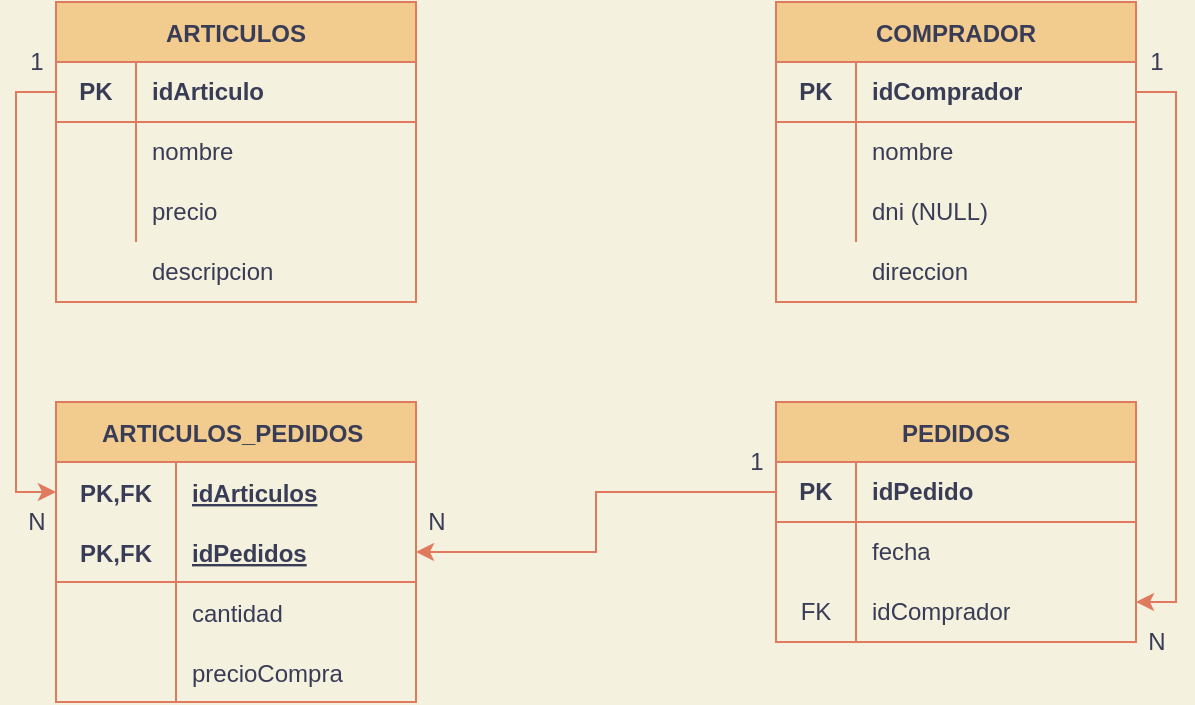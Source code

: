 <mxfile>
    <diagram id="yITl7FX_GImQq4BKGkRN" name="Página-1">
        <mxGraphModel dx="704" dy="457" grid="1" gridSize="10" guides="1" tooltips="1" connect="1" arrows="1" fold="1" page="1" pageScale="1" pageWidth="827" pageHeight="1169" background="#F4F1DE" math="0" shadow="0">
            <root>
                <mxCell id="0"/>
                <mxCell id="1" parent="0"/>
                <mxCell id="2y7vr3hFKQ3ycM6i9SCM-15" value="" style="group;fontColor=#393C56;" parent="1" vertex="1" connectable="0">
                    <mxGeometry x="144" y="40" width="180" height="150" as="geometry"/>
                </mxCell>
                <mxCell id="nqDEaJfBSwZcffI5wtSR-48" value="ARTICULOS" style="shape=table;startSize=30;container=1;collapsible=0;childLayout=tableLayout;fixedRows=1;rowLines=0;fontStyle=1;align=center;pointerEvents=1;fillColor=#F2CC8F;strokeColor=#E07A5F;fontColor=#393C56;" parent="2y7vr3hFKQ3ycM6i9SCM-15" vertex="1">
                    <mxGeometry width="180" height="150" as="geometry"/>
                </mxCell>
                <mxCell id="nqDEaJfBSwZcffI5wtSR-49" value="" style="shape=partialRectangle;html=1;whiteSpace=wrap;collapsible=0;dropTarget=0;pointerEvents=1;fillColor=none;top=0;left=0;bottom=1;right=0;points=[[0,0.5],[1,0.5]];portConstraint=eastwest;strokeColor=#E07A5F;fontColor=#393C56;" parent="nqDEaJfBSwZcffI5wtSR-48" vertex="1">
                    <mxGeometry y="30" width="180" height="30" as="geometry"/>
                </mxCell>
                <mxCell id="nqDEaJfBSwZcffI5wtSR-50" value="&lt;b&gt;PK&lt;/b&gt;" style="shape=partialRectangle;html=1;whiteSpace=wrap;connectable=0;fillColor=none;top=0;left=0;bottom=0;right=0;overflow=hidden;pointerEvents=1;strokeColor=#E07A5F;fontColor=#393C56;" parent="nqDEaJfBSwZcffI5wtSR-49" vertex="1">
                    <mxGeometry width="40" height="30" as="geometry">
                        <mxRectangle width="40" height="30" as="alternateBounds"/>
                    </mxGeometry>
                </mxCell>
                <mxCell id="nqDEaJfBSwZcffI5wtSR-51" value="&lt;b&gt;idArticulo&lt;/b&gt;" style="shape=partialRectangle;html=1;whiteSpace=wrap;connectable=0;fillColor=none;top=0;left=0;bottom=0;right=0;align=left;spacingLeft=6;overflow=hidden;pointerEvents=1;strokeColor=#E07A5F;fontColor=#393C56;" parent="nqDEaJfBSwZcffI5wtSR-49" vertex="1">
                    <mxGeometry x="40" width="140" height="30" as="geometry">
                        <mxRectangle width="140" height="30" as="alternateBounds"/>
                    </mxGeometry>
                </mxCell>
                <mxCell id="nqDEaJfBSwZcffI5wtSR-52" value="" style="shape=partialRectangle;html=1;whiteSpace=wrap;collapsible=0;dropTarget=0;pointerEvents=1;fillColor=none;top=0;left=0;bottom=0;right=0;points=[[0,0.5],[1,0.5]];portConstraint=eastwest;strokeColor=#E07A5F;fontColor=#393C56;" parent="nqDEaJfBSwZcffI5wtSR-48" vertex="1">
                    <mxGeometry y="60" width="180" height="30" as="geometry"/>
                </mxCell>
                <mxCell id="nqDEaJfBSwZcffI5wtSR-53" value="" style="shape=partialRectangle;html=1;whiteSpace=wrap;connectable=0;fillColor=none;top=0;left=0;bottom=0;right=0;overflow=hidden;pointerEvents=1;strokeColor=#E07A5F;fontColor=#393C56;" parent="nqDEaJfBSwZcffI5wtSR-52" vertex="1">
                    <mxGeometry width="40" height="30" as="geometry">
                        <mxRectangle width="40" height="30" as="alternateBounds"/>
                    </mxGeometry>
                </mxCell>
                <mxCell id="nqDEaJfBSwZcffI5wtSR-54" value="nombre" style="shape=partialRectangle;html=1;whiteSpace=wrap;connectable=0;fillColor=none;top=0;left=0;bottom=0;right=0;align=left;spacingLeft=6;overflow=hidden;pointerEvents=1;strokeColor=#E07A5F;fontColor=#393C56;" parent="nqDEaJfBSwZcffI5wtSR-52" vertex="1">
                    <mxGeometry x="40" width="140" height="30" as="geometry">
                        <mxRectangle width="140" height="30" as="alternateBounds"/>
                    </mxGeometry>
                </mxCell>
                <mxCell id="nqDEaJfBSwZcffI5wtSR-55" value="" style="shape=partialRectangle;html=1;whiteSpace=wrap;collapsible=0;dropTarget=0;pointerEvents=1;fillColor=none;top=0;left=0;bottom=0;right=0;points=[[0,0.5],[1,0.5]];portConstraint=eastwest;strokeColor=#E07A5F;fontColor=#393C56;" parent="nqDEaJfBSwZcffI5wtSR-48" vertex="1">
                    <mxGeometry y="90" width="180" height="30" as="geometry"/>
                </mxCell>
                <mxCell id="nqDEaJfBSwZcffI5wtSR-56" value="" style="shape=partialRectangle;html=1;whiteSpace=wrap;connectable=0;fillColor=none;top=0;left=0;bottom=0;right=0;overflow=hidden;pointerEvents=1;strokeColor=#E07A5F;fontColor=#393C56;" parent="nqDEaJfBSwZcffI5wtSR-55" vertex="1">
                    <mxGeometry width="40" height="30" as="geometry">
                        <mxRectangle width="40" height="30" as="alternateBounds"/>
                    </mxGeometry>
                </mxCell>
                <mxCell id="nqDEaJfBSwZcffI5wtSR-57" value="precio" style="shape=partialRectangle;html=1;whiteSpace=wrap;connectable=0;fillColor=none;top=0;left=0;bottom=0;right=0;align=left;spacingLeft=6;overflow=hidden;pointerEvents=1;strokeColor=#E07A5F;fontColor=#393C56;" parent="nqDEaJfBSwZcffI5wtSR-55" vertex="1">
                    <mxGeometry x="40" width="140" height="30" as="geometry">
                        <mxRectangle width="140" height="30" as="alternateBounds"/>
                    </mxGeometry>
                </mxCell>
                <mxCell id="nqDEaJfBSwZcffI5wtSR-58" value="descripcion" style="shape=partialRectangle;html=1;whiteSpace=wrap;connectable=0;fillColor=none;top=0;left=0;bottom=0;right=0;align=left;spacingLeft=6;overflow=hidden;pointerEvents=1;strokeColor=#E07A5F;fontColor=#393C56;" parent="2y7vr3hFKQ3ycM6i9SCM-15" vertex="1">
                    <mxGeometry x="40" y="120" width="140" height="30" as="geometry">
                        <mxRectangle width="140" height="30" as="alternateBounds"/>
                    </mxGeometry>
                </mxCell>
                <mxCell id="2y7vr3hFKQ3ycM6i9SCM-16" value="" style="group;fontColor=#393C56;" parent="1" vertex="1" connectable="0">
                    <mxGeometry x="504" y="240" width="180" height="150" as="geometry"/>
                </mxCell>
                <mxCell id="2y7vr3hFKQ3ycM6i9SCM-1" value="PEDIDOS" style="shape=table;startSize=30;container=1;collapsible=0;childLayout=tableLayout;fixedRows=1;rowLines=0;fontStyle=1;align=center;pointerEvents=1;fillColor=#F2CC8F;strokeColor=#E07A5F;fontColor=#393C56;" parent="2y7vr3hFKQ3ycM6i9SCM-16" vertex="1">
                    <mxGeometry width="180" height="120" as="geometry"/>
                </mxCell>
                <mxCell id="2y7vr3hFKQ3ycM6i9SCM-2" value="" style="shape=partialRectangle;html=1;whiteSpace=wrap;collapsible=0;dropTarget=0;pointerEvents=1;fillColor=none;top=0;left=0;bottom=1;right=0;points=[[0,0.5],[1,0.5]];portConstraint=eastwest;strokeColor=#E07A5F;fontColor=#393C56;" parent="2y7vr3hFKQ3ycM6i9SCM-1" vertex="1">
                    <mxGeometry y="30" width="180" height="30" as="geometry"/>
                </mxCell>
                <mxCell id="2y7vr3hFKQ3ycM6i9SCM-3" value="&lt;b&gt;PK&lt;/b&gt;" style="shape=partialRectangle;html=1;whiteSpace=wrap;connectable=0;fillColor=none;top=0;left=0;bottom=0;right=0;overflow=hidden;pointerEvents=1;strokeColor=#E07A5F;fontColor=#393C56;" parent="2y7vr3hFKQ3ycM6i9SCM-2" vertex="1">
                    <mxGeometry width="40" height="30" as="geometry">
                        <mxRectangle width="40" height="30" as="alternateBounds"/>
                    </mxGeometry>
                </mxCell>
                <mxCell id="2y7vr3hFKQ3ycM6i9SCM-4" value="&lt;b&gt;idPedido&lt;/b&gt;" style="shape=partialRectangle;html=1;whiteSpace=wrap;connectable=0;fillColor=none;top=0;left=0;bottom=0;right=0;align=left;spacingLeft=6;overflow=hidden;pointerEvents=1;strokeColor=#E07A5F;fontColor=#393C56;" parent="2y7vr3hFKQ3ycM6i9SCM-2" vertex="1">
                    <mxGeometry x="40" width="140" height="30" as="geometry">
                        <mxRectangle width="140" height="30" as="alternateBounds"/>
                    </mxGeometry>
                </mxCell>
                <mxCell id="2y7vr3hFKQ3ycM6i9SCM-5" value="" style="shape=partialRectangle;html=1;whiteSpace=wrap;collapsible=0;dropTarget=0;pointerEvents=1;fillColor=none;top=0;left=0;bottom=0;right=0;points=[[0,0.5],[1,0.5]];portConstraint=eastwest;strokeColor=#E07A5F;fontColor=#393C56;" parent="2y7vr3hFKQ3ycM6i9SCM-1" vertex="1">
                    <mxGeometry y="60" width="180" height="30" as="geometry"/>
                </mxCell>
                <mxCell id="2y7vr3hFKQ3ycM6i9SCM-6" value="" style="shape=partialRectangle;html=1;whiteSpace=wrap;connectable=0;fillColor=none;top=0;left=0;bottom=0;right=0;overflow=hidden;pointerEvents=1;strokeColor=#E07A5F;fontColor=#393C56;" parent="2y7vr3hFKQ3ycM6i9SCM-5" vertex="1">
                    <mxGeometry width="40" height="30" as="geometry">
                        <mxRectangle width="40" height="30" as="alternateBounds"/>
                    </mxGeometry>
                </mxCell>
                <mxCell id="2y7vr3hFKQ3ycM6i9SCM-7" value="fecha" style="shape=partialRectangle;html=1;whiteSpace=wrap;connectable=0;fillColor=none;top=0;left=0;bottom=0;right=0;align=left;spacingLeft=6;overflow=hidden;pointerEvents=1;strokeColor=#E07A5F;fontColor=#393C56;" parent="2y7vr3hFKQ3ycM6i9SCM-5" vertex="1">
                    <mxGeometry x="40" width="140" height="30" as="geometry">
                        <mxRectangle width="140" height="30" as="alternateBounds"/>
                    </mxGeometry>
                </mxCell>
                <mxCell id="2y7vr3hFKQ3ycM6i9SCM-8" value="" style="shape=partialRectangle;html=1;whiteSpace=wrap;collapsible=0;dropTarget=0;pointerEvents=1;fillColor=none;top=0;left=0;bottom=0;right=0;points=[[0,0.5],[1,0.5]];portConstraint=eastwest;strokeColor=#E07A5F;fontColor=#393C56;" parent="2y7vr3hFKQ3ycM6i9SCM-1" vertex="1">
                    <mxGeometry y="90" width="180" height="30" as="geometry"/>
                </mxCell>
                <mxCell id="2y7vr3hFKQ3ycM6i9SCM-9" value="" style="shape=partialRectangle;html=1;whiteSpace=wrap;connectable=0;fillColor=none;top=0;left=0;bottom=0;right=0;overflow=hidden;pointerEvents=1;strokeColor=#E07A5F;fontColor=#393C56;" parent="2y7vr3hFKQ3ycM6i9SCM-8" vertex="1">
                    <mxGeometry width="40" height="30" as="geometry">
                        <mxRectangle width="40" height="30" as="alternateBounds"/>
                    </mxGeometry>
                </mxCell>
                <mxCell id="2y7vr3hFKQ3ycM6i9SCM-10" value="" style="shape=partialRectangle;html=1;whiteSpace=wrap;connectable=0;fillColor=none;top=0;left=0;bottom=0;right=0;align=left;spacingLeft=6;overflow=hidden;pointerEvents=1;strokeColor=#E07A5F;fontColor=#393C56;" parent="2y7vr3hFKQ3ycM6i9SCM-8" vertex="1">
                    <mxGeometry x="40" width="140" height="30" as="geometry">
                        <mxRectangle width="140" height="30" as="alternateBounds"/>
                    </mxGeometry>
                </mxCell>
                <mxCell id="2y7vr3hFKQ3ycM6i9SCM-11" value="idComprador" style="shape=partialRectangle;html=1;whiteSpace=wrap;connectable=0;fillColor=none;top=0;left=0;bottom=0;right=0;align=left;spacingLeft=6;overflow=hidden;pointerEvents=1;strokeColor=#E07A5F;fontColor=#393C56;" parent="2y7vr3hFKQ3ycM6i9SCM-16" vertex="1">
                    <mxGeometry x="40" y="90" width="140" height="30" as="geometry">
                        <mxRectangle width="140" height="30" as="alternateBounds"/>
                    </mxGeometry>
                </mxCell>
                <mxCell id="_0btka0ggfCFEl4Sv_sZ-4" value="FK" style="shape=partialRectangle;html=1;whiteSpace=wrap;connectable=0;fillColor=none;top=0;left=0;bottom=0;right=0;overflow=hidden;pointerEvents=1;strokeColor=#E07A5F;fontColor=#393C56;" parent="2y7vr3hFKQ3ycM6i9SCM-16" vertex="1">
                    <mxGeometry y="90" width="40" height="30" as="geometry">
                        <mxRectangle width="40" height="30" as="alternateBounds"/>
                    </mxGeometry>
                </mxCell>
                <mxCell id="2y7vr3hFKQ3ycM6i9SCM-17" value="" style="group;fontColor=#393C56;" parent="1" vertex="1" connectable="0">
                    <mxGeometry x="504" y="40" width="180" height="150" as="geometry"/>
                </mxCell>
                <mxCell id="nqDEaJfBSwZcffI5wtSR-62" value="COMPRADOR" style="shape=table;startSize=30;container=1;collapsible=0;childLayout=tableLayout;fixedRows=1;rowLines=0;fontStyle=1;align=center;pointerEvents=1;fillColor=#F2CC8F;strokeColor=#E07A5F;fontColor=#393C56;" parent="2y7vr3hFKQ3ycM6i9SCM-17" vertex="1">
                    <mxGeometry width="180" height="150" as="geometry"/>
                </mxCell>
                <mxCell id="nqDEaJfBSwZcffI5wtSR-63" value="" style="shape=partialRectangle;html=1;whiteSpace=wrap;collapsible=0;dropTarget=0;pointerEvents=1;fillColor=none;top=0;left=0;bottom=1;right=0;points=[[0,0.5],[1,0.5]];portConstraint=eastwest;strokeColor=#E07A5F;fontColor=#393C56;" parent="nqDEaJfBSwZcffI5wtSR-62" vertex="1">
                    <mxGeometry y="30" width="180" height="30" as="geometry"/>
                </mxCell>
                <mxCell id="nqDEaJfBSwZcffI5wtSR-64" value="&lt;b&gt;PK&lt;/b&gt;" style="shape=partialRectangle;html=1;whiteSpace=wrap;connectable=0;fillColor=none;top=0;left=0;bottom=0;right=0;overflow=hidden;pointerEvents=1;strokeColor=#E07A5F;fontColor=#393C56;" parent="nqDEaJfBSwZcffI5wtSR-63" vertex="1">
                    <mxGeometry width="40" height="30" as="geometry">
                        <mxRectangle width="40" height="30" as="alternateBounds"/>
                    </mxGeometry>
                </mxCell>
                <mxCell id="nqDEaJfBSwZcffI5wtSR-65" value="&lt;span&gt;&lt;b&gt;idComprador&lt;/b&gt;&lt;/span&gt;" style="shape=partialRectangle;html=1;whiteSpace=wrap;connectable=0;fillColor=none;top=0;left=0;bottom=0;right=0;align=left;spacingLeft=6;overflow=hidden;pointerEvents=1;strokeColor=#E07A5F;fontColor=#393C56;" parent="nqDEaJfBSwZcffI5wtSR-63" vertex="1">
                    <mxGeometry x="40" width="140" height="30" as="geometry">
                        <mxRectangle width="140" height="30" as="alternateBounds"/>
                    </mxGeometry>
                </mxCell>
                <mxCell id="nqDEaJfBSwZcffI5wtSR-66" value="" style="shape=partialRectangle;html=1;whiteSpace=wrap;collapsible=0;dropTarget=0;pointerEvents=1;fillColor=none;top=0;left=0;bottom=0;right=0;points=[[0,0.5],[1,0.5]];portConstraint=eastwest;strokeColor=#E07A5F;fontColor=#393C56;" parent="nqDEaJfBSwZcffI5wtSR-62" vertex="1">
                    <mxGeometry y="60" width="180" height="30" as="geometry"/>
                </mxCell>
                <mxCell id="nqDEaJfBSwZcffI5wtSR-67" value="" style="shape=partialRectangle;html=1;whiteSpace=wrap;connectable=0;fillColor=none;top=0;left=0;bottom=0;right=0;overflow=hidden;pointerEvents=1;strokeColor=#E07A5F;fontColor=#393C56;" parent="nqDEaJfBSwZcffI5wtSR-66" vertex="1">
                    <mxGeometry width="40" height="30" as="geometry">
                        <mxRectangle width="40" height="30" as="alternateBounds"/>
                    </mxGeometry>
                </mxCell>
                <mxCell id="nqDEaJfBSwZcffI5wtSR-68" value="nombre" style="shape=partialRectangle;html=1;whiteSpace=wrap;connectable=0;fillColor=none;top=0;left=0;bottom=0;right=0;align=left;spacingLeft=6;overflow=hidden;pointerEvents=1;strokeColor=#E07A5F;fontColor=#393C56;" parent="nqDEaJfBSwZcffI5wtSR-66" vertex="1">
                    <mxGeometry x="40" width="140" height="30" as="geometry">
                        <mxRectangle width="140" height="30" as="alternateBounds"/>
                    </mxGeometry>
                </mxCell>
                <mxCell id="nqDEaJfBSwZcffI5wtSR-69" value="" style="shape=partialRectangle;html=1;whiteSpace=wrap;collapsible=0;dropTarget=0;pointerEvents=1;fillColor=none;top=0;left=0;bottom=0;right=0;points=[[0,0.5],[1,0.5]];portConstraint=eastwest;strokeColor=#E07A5F;fontColor=#393C56;" parent="nqDEaJfBSwZcffI5wtSR-62" vertex="1">
                    <mxGeometry y="90" width="180" height="30" as="geometry"/>
                </mxCell>
                <mxCell id="nqDEaJfBSwZcffI5wtSR-70" value="" style="shape=partialRectangle;html=1;whiteSpace=wrap;connectable=0;fillColor=none;top=0;left=0;bottom=0;right=0;overflow=hidden;pointerEvents=1;strokeColor=#E07A5F;fontColor=#393C56;" parent="nqDEaJfBSwZcffI5wtSR-69" vertex="1">
                    <mxGeometry width="40" height="30" as="geometry">
                        <mxRectangle width="40" height="30" as="alternateBounds"/>
                    </mxGeometry>
                </mxCell>
                <mxCell id="nqDEaJfBSwZcffI5wtSR-71" value="&lt;span style=&quot;text-align: center&quot;&gt;dni (NULL)&lt;/span&gt;" style="shape=partialRectangle;html=1;whiteSpace=wrap;connectable=0;fillColor=none;top=0;left=0;bottom=0;right=0;align=left;spacingLeft=6;overflow=hidden;pointerEvents=1;strokeColor=#E07A5F;fontColor=#393C56;" parent="nqDEaJfBSwZcffI5wtSR-69" vertex="1">
                    <mxGeometry x="40" width="140" height="30" as="geometry">
                        <mxRectangle width="140" height="30" as="alternateBounds"/>
                    </mxGeometry>
                </mxCell>
                <mxCell id="nqDEaJfBSwZcffI5wtSR-72" value="direccion" style="shape=partialRectangle;html=1;whiteSpace=wrap;connectable=0;fillColor=none;top=0;left=0;bottom=0;right=0;align=left;spacingLeft=6;overflow=hidden;pointerEvents=1;strokeColor=#E07A5F;fontColor=#393C56;" parent="2y7vr3hFKQ3ycM6i9SCM-17" vertex="1">
                    <mxGeometry x="40" y="120" width="140" height="30" as="geometry">
                        <mxRectangle width="140" height="30" as="alternateBounds"/>
                    </mxGeometry>
                </mxCell>
                <mxCell id="2y7vr3hFKQ3ycM6i9SCM-30" value="ARTICULOS_PEDIDOS " style="shape=table;startSize=30;container=1;collapsible=1;childLayout=tableLayout;fixedRows=1;rowLines=0;fontStyle=1;align=center;resizeLast=1;fillColor=#F2CC8F;strokeColor=#E07A5F;fontColor=#393C56;" parent="1" vertex="1">
                    <mxGeometry x="144" y="240" width="180" height="150" as="geometry">
                        <mxRectangle x="120" y="680" width="170" height="30" as="alternateBounds"/>
                    </mxGeometry>
                </mxCell>
                <mxCell id="2y7vr3hFKQ3ycM6i9SCM-31" value="" style="shape=partialRectangle;collapsible=0;dropTarget=0;pointerEvents=0;fillColor=none;top=0;left=0;bottom=0;right=0;points=[[0,0.5],[1,0.5]];portConstraint=eastwest;strokeColor=#E07A5F;fontColor=#393C56;" parent="2y7vr3hFKQ3ycM6i9SCM-30" vertex="1">
                    <mxGeometry y="30" width="180" height="30" as="geometry"/>
                </mxCell>
                <mxCell id="2y7vr3hFKQ3ycM6i9SCM-32" value="PK,FK" style="shape=partialRectangle;connectable=0;fillColor=none;top=0;left=0;bottom=0;right=0;fontStyle=1;overflow=hidden;strokeColor=#E07A5F;fontColor=#393C56;" parent="2y7vr3hFKQ3ycM6i9SCM-31" vertex="1">
                    <mxGeometry width="60" height="30" as="geometry">
                        <mxRectangle width="60" height="30" as="alternateBounds"/>
                    </mxGeometry>
                </mxCell>
                <mxCell id="2y7vr3hFKQ3ycM6i9SCM-33" value="idArticulos" style="shape=partialRectangle;connectable=0;fillColor=none;top=0;left=0;bottom=0;right=0;align=left;spacingLeft=6;fontStyle=5;overflow=hidden;strokeColor=#E07A5F;fontColor=#393C56;" parent="2y7vr3hFKQ3ycM6i9SCM-31" vertex="1">
                    <mxGeometry x="60" width="120" height="30" as="geometry">
                        <mxRectangle width="120" height="30" as="alternateBounds"/>
                    </mxGeometry>
                </mxCell>
                <mxCell id="2y7vr3hFKQ3ycM6i9SCM-34" value="" style="shape=partialRectangle;collapsible=0;dropTarget=0;pointerEvents=0;fillColor=none;top=0;left=0;bottom=1;right=0;points=[[0,0.5],[1,0.5]];portConstraint=eastwest;strokeColor=#E07A5F;fontColor=#393C56;" parent="2y7vr3hFKQ3ycM6i9SCM-30" vertex="1">
                    <mxGeometry y="60" width="180" height="30" as="geometry"/>
                </mxCell>
                <mxCell id="2y7vr3hFKQ3ycM6i9SCM-35" value="PK,FK" style="shape=partialRectangle;connectable=0;fillColor=none;top=0;left=0;bottom=0;right=0;fontStyle=1;overflow=hidden;strokeColor=#E07A5F;fontColor=#393C56;" parent="2y7vr3hFKQ3ycM6i9SCM-34" vertex="1">
                    <mxGeometry width="60" height="30" as="geometry">
                        <mxRectangle width="60" height="30" as="alternateBounds"/>
                    </mxGeometry>
                </mxCell>
                <mxCell id="2y7vr3hFKQ3ycM6i9SCM-36" value="idPedidos" style="shape=partialRectangle;connectable=0;fillColor=none;top=0;left=0;bottom=0;right=0;align=left;spacingLeft=6;fontStyle=5;overflow=hidden;strokeColor=#E07A5F;fontColor=#393C56;" parent="2y7vr3hFKQ3ycM6i9SCM-34" vertex="1">
                    <mxGeometry x="60" width="120" height="30" as="geometry">
                        <mxRectangle width="120" height="30" as="alternateBounds"/>
                    </mxGeometry>
                </mxCell>
                <mxCell id="2y7vr3hFKQ3ycM6i9SCM-37" value="" style="shape=partialRectangle;collapsible=0;dropTarget=0;pointerEvents=0;fillColor=none;top=0;left=0;bottom=0;right=0;points=[[0,0.5],[1,0.5]];portConstraint=eastwest;strokeColor=#E07A5F;fontColor=#393C56;" parent="2y7vr3hFKQ3ycM6i9SCM-30" vertex="1">
                    <mxGeometry y="90" width="180" height="30" as="geometry"/>
                </mxCell>
                <mxCell id="2y7vr3hFKQ3ycM6i9SCM-38" value="" style="shape=partialRectangle;connectable=0;fillColor=none;top=0;left=0;bottom=0;right=0;editable=1;overflow=hidden;strokeColor=#E07A5F;fontColor=#393C56;" parent="2y7vr3hFKQ3ycM6i9SCM-37" vertex="1">
                    <mxGeometry width="60" height="30" as="geometry">
                        <mxRectangle width="60" height="30" as="alternateBounds"/>
                    </mxGeometry>
                </mxCell>
                <mxCell id="2y7vr3hFKQ3ycM6i9SCM-39" value="cantidad" style="shape=partialRectangle;connectable=0;fillColor=none;top=0;left=0;bottom=0;right=0;align=left;spacingLeft=6;overflow=hidden;strokeColor=#E07A5F;fontColor=#393C56;" parent="2y7vr3hFKQ3ycM6i9SCM-37" vertex="1">
                    <mxGeometry x="60" width="120" height="30" as="geometry">
                        <mxRectangle width="120" height="30" as="alternateBounds"/>
                    </mxGeometry>
                </mxCell>
                <mxCell id="2y7vr3hFKQ3ycM6i9SCM-40" value="" style="shape=partialRectangle;collapsible=0;dropTarget=0;pointerEvents=0;fillColor=none;top=0;left=0;bottom=0;right=0;points=[[0,0.5],[1,0.5]];portConstraint=eastwest;strokeColor=#E07A5F;fontColor=#393C56;" parent="2y7vr3hFKQ3ycM6i9SCM-30" vertex="1">
                    <mxGeometry y="120" width="180" height="30" as="geometry"/>
                </mxCell>
                <mxCell id="2y7vr3hFKQ3ycM6i9SCM-41" value="" style="shape=partialRectangle;connectable=0;fillColor=none;top=0;left=0;bottom=0;right=0;editable=1;overflow=hidden;strokeColor=#E07A5F;fontColor=#393C56;" parent="2y7vr3hFKQ3ycM6i9SCM-40" vertex="1">
                    <mxGeometry width="60" height="30" as="geometry">
                        <mxRectangle width="60" height="30" as="alternateBounds"/>
                    </mxGeometry>
                </mxCell>
                <mxCell id="2y7vr3hFKQ3ycM6i9SCM-42" value="precioCompra" style="shape=partialRectangle;connectable=0;fillColor=none;top=0;left=0;bottom=0;right=0;align=left;spacingLeft=6;overflow=hidden;strokeColor=#E07A5F;fontColor=#393C56;" parent="2y7vr3hFKQ3ycM6i9SCM-40" vertex="1">
                    <mxGeometry x="60" width="120" height="30" as="geometry">
                        <mxRectangle width="120" height="30" as="alternateBounds"/>
                    </mxGeometry>
                </mxCell>
                <mxCell id="_0btka0ggfCFEl4Sv_sZ-1" style="edgeStyle=orthogonalEdgeStyle;rounded=0;orthogonalLoop=1;jettySize=auto;html=1;entryX=0;entryY=0.5;entryDx=0;entryDy=0;labelBackgroundColor=#F4F1DE;strokeColor=#E07A5F;fontColor=#393C56;" parent="1" source="nqDEaJfBSwZcffI5wtSR-49" target="2y7vr3hFKQ3ycM6i9SCM-31" edge="1">
                    <mxGeometry relative="1" as="geometry"/>
                </mxCell>
                <mxCell id="_0btka0ggfCFEl4Sv_sZ-2" style="edgeStyle=orthogonalEdgeStyle;rounded=0;orthogonalLoop=1;jettySize=auto;html=1;entryX=1;entryY=0.5;entryDx=0;entryDy=0;labelBackgroundColor=#F4F1DE;strokeColor=#E07A5F;fontColor=#393C56;" parent="1" source="2y7vr3hFKQ3ycM6i9SCM-2" target="2y7vr3hFKQ3ycM6i9SCM-34" edge="1">
                    <mxGeometry relative="1" as="geometry"/>
                </mxCell>
                <mxCell id="_0btka0ggfCFEl4Sv_sZ-3" style="edgeStyle=orthogonalEdgeStyle;rounded=0;orthogonalLoop=1;jettySize=auto;html=1;labelBackgroundColor=#F4F1DE;strokeColor=#E07A5F;fontColor=#393C56;" parent="1" source="nqDEaJfBSwZcffI5wtSR-63" edge="1">
                    <mxGeometry relative="1" as="geometry">
                        <mxPoint x="684" y="340" as="targetPoint"/>
                        <Array as="points">
                            <mxPoint x="704" y="85"/>
                            <mxPoint x="704" y="340"/>
                        </Array>
                    </mxGeometry>
                </mxCell>
                <mxCell id="_0btka0ggfCFEl4Sv_sZ-7" value="1" style="text;html=1;align=center;verticalAlign=middle;resizable=0;points=[];autosize=1;strokeColor=none;fillColor=none;fontColor=#393C56;" parent="1" vertex="1">
                    <mxGeometry x="124" y="60" width="20" height="20" as="geometry"/>
                </mxCell>
                <mxCell id="_0btka0ggfCFEl4Sv_sZ-8" value="N" style="text;html=1;align=center;verticalAlign=middle;resizable=0;points=[];autosize=1;strokeColor=none;fillColor=none;fontColor=#393C56;" parent="1" vertex="1">
                    <mxGeometry x="124" y="290" width="20" height="20" as="geometry"/>
                </mxCell>
                <mxCell id="_0btka0ggfCFEl4Sv_sZ-9" value="1" style="text;html=1;align=center;verticalAlign=middle;resizable=0;points=[];autosize=1;strokeColor=none;fillColor=none;fontColor=#393C56;" parent="1" vertex="1">
                    <mxGeometry x="684" y="60" width="20" height="20" as="geometry"/>
                </mxCell>
                <mxCell id="_0btka0ggfCFEl4Sv_sZ-10" value="N" style="text;html=1;align=center;verticalAlign=middle;resizable=0;points=[];autosize=1;strokeColor=none;fillColor=none;fontColor=#393C56;" parent="1" vertex="1">
                    <mxGeometry x="684" y="350" width="20" height="20" as="geometry"/>
                </mxCell>
                <mxCell id="_0btka0ggfCFEl4Sv_sZ-11" value="1" style="text;html=1;align=center;verticalAlign=middle;resizable=0;points=[];autosize=1;strokeColor=none;fillColor=none;fontColor=#393C56;" parent="1" vertex="1">
                    <mxGeometry x="484" y="260" width="20" height="20" as="geometry"/>
                </mxCell>
                <mxCell id="_0btka0ggfCFEl4Sv_sZ-12" value="N" style="text;html=1;align=center;verticalAlign=middle;resizable=0;points=[];autosize=1;strokeColor=none;fillColor=none;fontColor=#393C56;" parent="1" vertex="1">
                    <mxGeometry x="324" y="290" width="20" height="20" as="geometry"/>
                </mxCell>
            </root>
        </mxGraphModel>
    </diagram>
</mxfile>